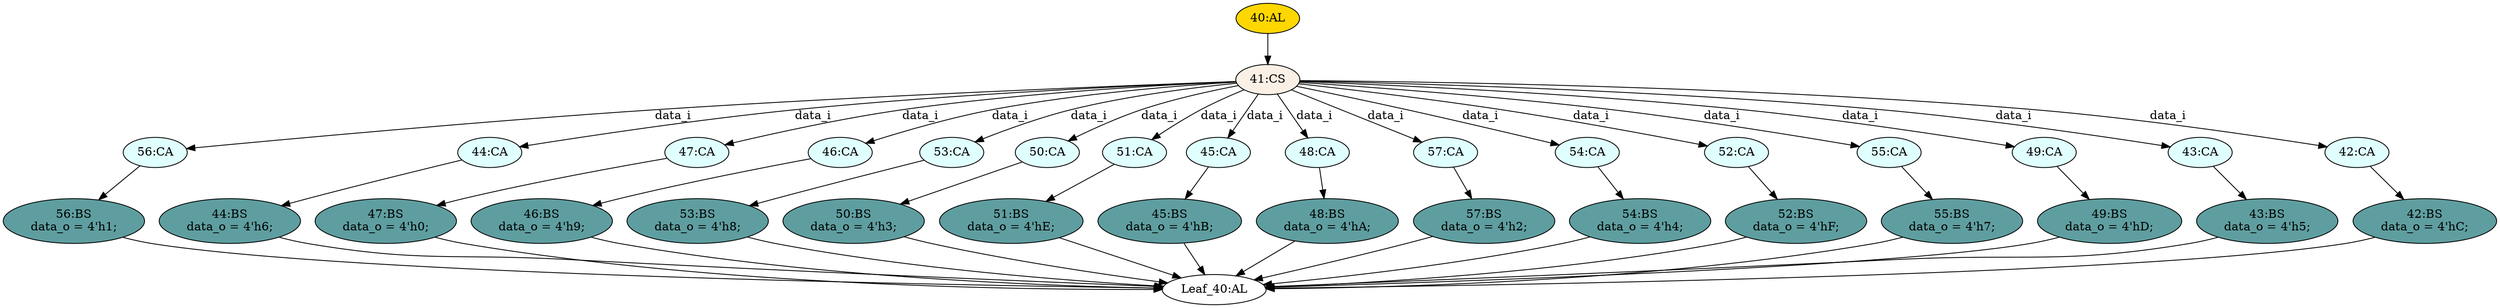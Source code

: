 strict digraph "" {
	node [label="\N"];
	"56:CA"	 [ast="<pyverilog.vparser.ast.Case object at 0x7f4a4cfda390>",
		fillcolor=lightcyan,
		label="56:CA",
		statements="[]",
		style=filled,
		typ=Case];
	"56:BS"	 [ast="<pyverilog.vparser.ast.BlockingSubstitution object at 0x7f4a4cd4f090>",
		fillcolor=cadetblue,
		label="56:BS
data_o = 4'h1;",
		statements="[<pyverilog.vparser.ast.BlockingSubstitution object at 0x7f4a4cd4f090>]",
		style=filled,
		typ=BlockingSubstitution];
	"56:CA" -> "56:BS"	 [cond="[]",
		lineno=None];
	"52:BS"	 [ast="<pyverilog.vparser.ast.BlockingSubstitution object at 0x7f4a4cd4f210>",
		fillcolor=cadetblue,
		label="52:BS
data_o = 4'hF;",
		statements="[<pyverilog.vparser.ast.BlockingSubstitution object at 0x7f4a4cd4f210>]",
		style=filled,
		typ=BlockingSubstitution];
	"Leaf_40:AL"	 [def_var="['data_o']",
		label="Leaf_40:AL"];
	"52:BS" -> "Leaf_40:AL"	 [cond="[]",
		lineno=None];
	"41:CS"	 [ast="<pyverilog.vparser.ast.CaseStatement object at 0x7f4a4cd4f490>",
		fillcolor=linen,
		label="41:CS",
		statements="[]",
		style=filled,
		typ=CaseStatement];
	"41:CS" -> "56:CA"	 [cond="['data_i']",
		label=data_i,
		lineno=41];
	"44:CA"	 [ast="<pyverilog.vparser.ast.Case object at 0x7f4a4cd4ffd0>",
		fillcolor=lightcyan,
		label="44:CA",
		statements="[]",
		style=filled,
		typ=Case];
	"41:CS" -> "44:CA"	 [cond="['data_i']",
		label=data_i,
		lineno=41];
	"47:CA"	 [ast="<pyverilog.vparser.ast.Case object at 0x7f4a4cd2f610>",
		fillcolor=lightcyan,
		label="47:CA",
		statements="[]",
		style=filled,
		typ=Case];
	"41:CS" -> "47:CA"	 [cond="['data_i']",
		label=data_i,
		lineno=41];
	"46:CA"	 [ast="<pyverilog.vparser.ast.Case object at 0x7f4a4cd2f410>",
		fillcolor=lightcyan,
		label="46:CA",
		statements="[]",
		style=filled,
		typ=Case];
	"41:CS" -> "46:CA"	 [cond="['data_i']",
		label=data_i,
		lineno=41];
	"53:CA"	 [ast="<pyverilog.vparser.ast.Case object at 0x7f4a4cd3f110>",
		fillcolor=lightcyan,
		label="53:CA",
		statements="[]",
		style=filled,
		typ=Case];
	"41:CS" -> "53:CA"	 [cond="['data_i']",
		label=data_i,
		lineno=41];
	"50:CA"	 [ast="<pyverilog.vparser.ast.Case object at 0x7f4a4cd2fc10>",
		fillcolor=lightcyan,
		label="50:CA",
		statements="[]",
		style=filled,
		typ=Case];
	"41:CS" -> "50:CA"	 [cond="['data_i']",
		label=data_i,
		lineno=41];
	"51:CA"	 [ast="<pyverilog.vparser.ast.Case object at 0x7f4a4cd2fe10>",
		fillcolor=lightcyan,
		label="51:CA",
		statements="[]",
		style=filled,
		typ=Case];
	"41:CS" -> "51:CA"	 [cond="['data_i']",
		label=data_i,
		lineno=41];
	"45:CA"	 [ast="<pyverilog.vparser.ast.Case object at 0x7f4a4cd2f210>",
		fillcolor=lightcyan,
		label="45:CA",
		statements="[]",
		style=filled,
		typ=Case];
	"41:CS" -> "45:CA"	 [cond="['data_i']",
		label=data_i,
		lineno=41];
	"48:CA"	 [ast="<pyverilog.vparser.ast.Case object at 0x7f4a4cd2f810>",
		fillcolor=lightcyan,
		label="48:CA",
		statements="[]",
		style=filled,
		typ=Case];
	"41:CS" -> "48:CA"	 [cond="['data_i']",
		label=data_i,
		lineno=41];
	"57:CA"	 [ast="<pyverilog.vparser.ast.Case object at 0x7f4a4cd3f710>",
		fillcolor=lightcyan,
		label="57:CA",
		statements="[]",
		style=filled,
		typ=Case];
	"41:CS" -> "57:CA"	 [cond="['data_i']",
		label=data_i,
		lineno=41];
	"54:CA"	 [ast="<pyverilog.vparser.ast.Case object at 0x7f4a4cd3f310>",
		fillcolor=lightcyan,
		label="54:CA",
		statements="[]",
		style=filled,
		typ=Case];
	"41:CS" -> "54:CA"	 [cond="['data_i']",
		label=data_i,
		lineno=41];
	"52:CA"	 [ast="<pyverilog.vparser.ast.Case object at 0x7f4a4cd3f050>",
		fillcolor=lightcyan,
		label="52:CA",
		statements="[]",
		style=filled,
		typ=Case];
	"41:CS" -> "52:CA"	 [cond="['data_i']",
		label=data_i,
		lineno=41];
	"55:CA"	 [ast="<pyverilog.vparser.ast.Case object at 0x7f4a4cd3f510>",
		fillcolor=lightcyan,
		label="55:CA",
		statements="[]",
		style=filled,
		typ=Case];
	"41:CS" -> "55:CA"	 [cond="['data_i']",
		label=data_i,
		lineno=41];
	"49:CA"	 [ast="<pyverilog.vparser.ast.Case object at 0x7f4a4cd2fa10>",
		fillcolor=lightcyan,
		label="49:CA",
		statements="[]",
		style=filled,
		typ=Case];
	"41:CS" -> "49:CA"	 [cond="['data_i']",
		label=data_i,
		lineno=41];
	"43:CA"	 [ast="<pyverilog.vparser.ast.Case object at 0x7f4a4cd4fdd0>",
		fillcolor=lightcyan,
		label="43:CA",
		statements="[]",
		style=filled,
		typ=Case];
	"41:CS" -> "43:CA"	 [cond="['data_i']",
		label=data_i,
		lineno=41];
	"42:CA"	 [ast="<pyverilog.vparser.ast.Case object at 0x7f4a4cd4f950>",
		fillcolor=lightcyan,
		label="42:CA",
		statements="[]",
		style=filled,
		typ=Case];
	"41:CS" -> "42:CA"	 [cond="['data_i']",
		label=data_i,
		lineno=41];
	"44:BS"	 [ast="<pyverilog.vparser.ast.BlockingSubstitution object at 0x7f4a4cd2f090>",
		fillcolor=cadetblue,
		label="44:BS
data_o = 4'h6;",
		statements="[<pyverilog.vparser.ast.BlockingSubstitution object at 0x7f4a4cd2f090>]",
		style=filled,
		typ=BlockingSubstitution];
	"44:CA" -> "44:BS"	 [cond="[]",
		lineno=None];
	"54:BS"	 [ast="<pyverilog.vparser.ast.BlockingSubstitution object at 0x7f4a4cd3f390>",
		fillcolor=cadetblue,
		label="54:BS
data_o = 4'h4;",
		statements="[<pyverilog.vparser.ast.BlockingSubstitution object at 0x7f4a4cd3f390>]",
		style=filled,
		typ=BlockingSubstitution];
	"54:BS" -> "Leaf_40:AL"	 [cond="[]",
		lineno=None];
	"47:BS"	 [ast="<pyverilog.vparser.ast.BlockingSubstitution object at 0x7f4a4cd2f690>",
		fillcolor=cadetblue,
		label="47:BS
data_o = 4'h0;",
		statements="[<pyverilog.vparser.ast.BlockingSubstitution object at 0x7f4a4cd2f690>]",
		style=filled,
		typ=BlockingSubstitution];
	"47:CA" -> "47:BS"	 [cond="[]",
		lineno=None];
	"45:BS"	 [ast="<pyverilog.vparser.ast.BlockingSubstitution object at 0x7f4a4cd2f290>",
		fillcolor=cadetblue,
		label="45:BS
data_o = 4'hB;",
		statements="[<pyverilog.vparser.ast.BlockingSubstitution object at 0x7f4a4cd2f290>]",
		style=filled,
		typ=BlockingSubstitution];
	"45:BS" -> "Leaf_40:AL"	 [cond="[]",
		lineno=None];
	"48:BS"	 [ast="<pyverilog.vparser.ast.BlockingSubstitution object at 0x7f4a4cd2f890>",
		fillcolor=cadetblue,
		label="48:BS
data_o = 4'hA;",
		statements="[<pyverilog.vparser.ast.BlockingSubstitution object at 0x7f4a4cd2f890>]",
		style=filled,
		typ=BlockingSubstitution];
	"48:BS" -> "Leaf_40:AL"	 [cond="[]",
		lineno=None];
	"57:BS"	 [ast="<pyverilog.vparser.ast.BlockingSubstitution object at 0x7f4a4cd3f790>",
		fillcolor=cadetblue,
		label="57:BS
data_o = 4'h2;",
		statements="[<pyverilog.vparser.ast.BlockingSubstitution object at 0x7f4a4cd3f790>]",
		style=filled,
		typ=BlockingSubstitution];
	"57:BS" -> "Leaf_40:AL"	 [cond="[]",
		lineno=None];
	"42:BS"	 [ast="<pyverilog.vparser.ast.BlockingSubstitution object at 0x7f4a4cd4fc90>",
		fillcolor=cadetblue,
		label="42:BS
data_o = 4'hC;",
		statements="[<pyverilog.vparser.ast.BlockingSubstitution object at 0x7f4a4cd4fc90>]",
		style=filled,
		typ=BlockingSubstitution];
	"42:BS" -> "Leaf_40:AL"	 [cond="[]",
		lineno=None];
	"49:BS"	 [ast="<pyverilog.vparser.ast.BlockingSubstitution object at 0x7f4a4cd2fa90>",
		fillcolor=cadetblue,
		label="49:BS
data_o = 4'hD;",
		statements="[<pyverilog.vparser.ast.BlockingSubstitution object at 0x7f4a4cd2fa90>]",
		style=filled,
		typ=BlockingSubstitution];
	"49:BS" -> "Leaf_40:AL"	 [cond="[]",
		lineno=None];
	"43:BS"	 [ast="<pyverilog.vparser.ast.BlockingSubstitution object at 0x7f4a4cd4fe50>",
		fillcolor=cadetblue,
		label="43:BS
data_o = 4'h5;",
		statements="[<pyverilog.vparser.ast.BlockingSubstitution object at 0x7f4a4cd4fe50>]",
		style=filled,
		typ=BlockingSubstitution];
	"43:BS" -> "Leaf_40:AL"	 [cond="[]",
		lineno=None];
	"46:BS"	 [ast="<pyverilog.vparser.ast.BlockingSubstitution object at 0x7f4a4cd2f490>",
		fillcolor=cadetblue,
		label="46:BS
data_o = 4'h9;",
		statements="[<pyverilog.vparser.ast.BlockingSubstitution object at 0x7f4a4cd2f490>]",
		style=filled,
		typ=BlockingSubstitution];
	"46:CA" -> "46:BS"	 [cond="[]",
		lineno=None];
	"53:BS"	 [ast="<pyverilog.vparser.ast.BlockingSubstitution object at 0x7f4a4cd3f190>",
		fillcolor=cadetblue,
		label="53:BS
data_o = 4'h8;",
		statements="[<pyverilog.vparser.ast.BlockingSubstitution object at 0x7f4a4cd3f190>]",
		style=filled,
		typ=BlockingSubstitution];
	"53:CA" -> "53:BS"	 [cond="[]",
		lineno=None];
	"50:BS"	 [ast="<pyverilog.vparser.ast.BlockingSubstitution object at 0x7f4a4cd2fc90>",
		fillcolor=cadetblue,
		label="50:BS
data_o = 4'h3;",
		statements="[<pyverilog.vparser.ast.BlockingSubstitution object at 0x7f4a4cd2fc90>]",
		style=filled,
		typ=BlockingSubstitution];
	"50:CA" -> "50:BS"	 [cond="[]",
		lineno=None];
	"55:BS"	 [ast="<pyverilog.vparser.ast.BlockingSubstitution object at 0x7f4a4cd3f590>",
		fillcolor=cadetblue,
		label="55:BS
data_o = 4'h7;",
		statements="[<pyverilog.vparser.ast.BlockingSubstitution object at 0x7f4a4cd3f590>]",
		style=filled,
		typ=BlockingSubstitution];
	"55:BS" -> "Leaf_40:AL"	 [cond="[]",
		lineno=None];
	"51:BS"	 [ast="<pyverilog.vparser.ast.BlockingSubstitution object at 0x7f4a4cd2fe90>",
		fillcolor=cadetblue,
		label="51:BS
data_o = 4'hE;",
		statements="[<pyverilog.vparser.ast.BlockingSubstitution object at 0x7f4a4cd2fe90>]",
		style=filled,
		typ=BlockingSubstitution];
	"51:CA" -> "51:BS"	 [cond="[]",
		lineno=None];
	"45:CA" -> "45:BS"	 [cond="[]",
		lineno=None];
	"48:CA" -> "48:BS"	 [cond="[]",
		lineno=None];
	"57:CA" -> "57:BS"	 [cond="[]",
		lineno=None];
	"47:BS" -> "Leaf_40:AL"	 [cond="[]",
		lineno=None];
	"54:CA" -> "54:BS"	 [cond="[]",
		lineno=None];
	"56:BS" -> "Leaf_40:AL"	 [cond="[]",
		lineno=None];
	"52:CA" -> "52:BS"	 [cond="[]",
		lineno=None];
	"44:BS" -> "Leaf_40:AL"	 [cond="[]",
		lineno=None];
	"51:BS" -> "Leaf_40:AL"	 [cond="[]",
		lineno=None];
	"50:BS" -> "Leaf_40:AL"	 [cond="[]",
		lineno=None];
	"55:CA" -> "55:BS"	 [cond="[]",
		lineno=None];
	"49:CA" -> "49:BS"	 [cond="[]",
		lineno=None];
	"43:CA" -> "43:BS"	 [cond="[]",
		lineno=None];
	"40:AL"	 [ast="<pyverilog.vparser.ast.Always object at 0x7f4a4cd3f950>",
		clk_sens=False,
		fillcolor=gold,
		label="40:AL",
		sens="['data_i']",
		statements="[]",
		style=filled,
		typ=Always,
		use_var="['data_i']"];
	"40:AL" -> "41:CS"	 [cond="[]",
		lineno=None];
	"46:BS" -> "Leaf_40:AL"	 [cond="[]",
		lineno=None];
	"42:CA" -> "42:BS"	 [cond="[]",
		lineno=None];
	"53:BS" -> "Leaf_40:AL"	 [cond="[]",
		lineno=None];
}
